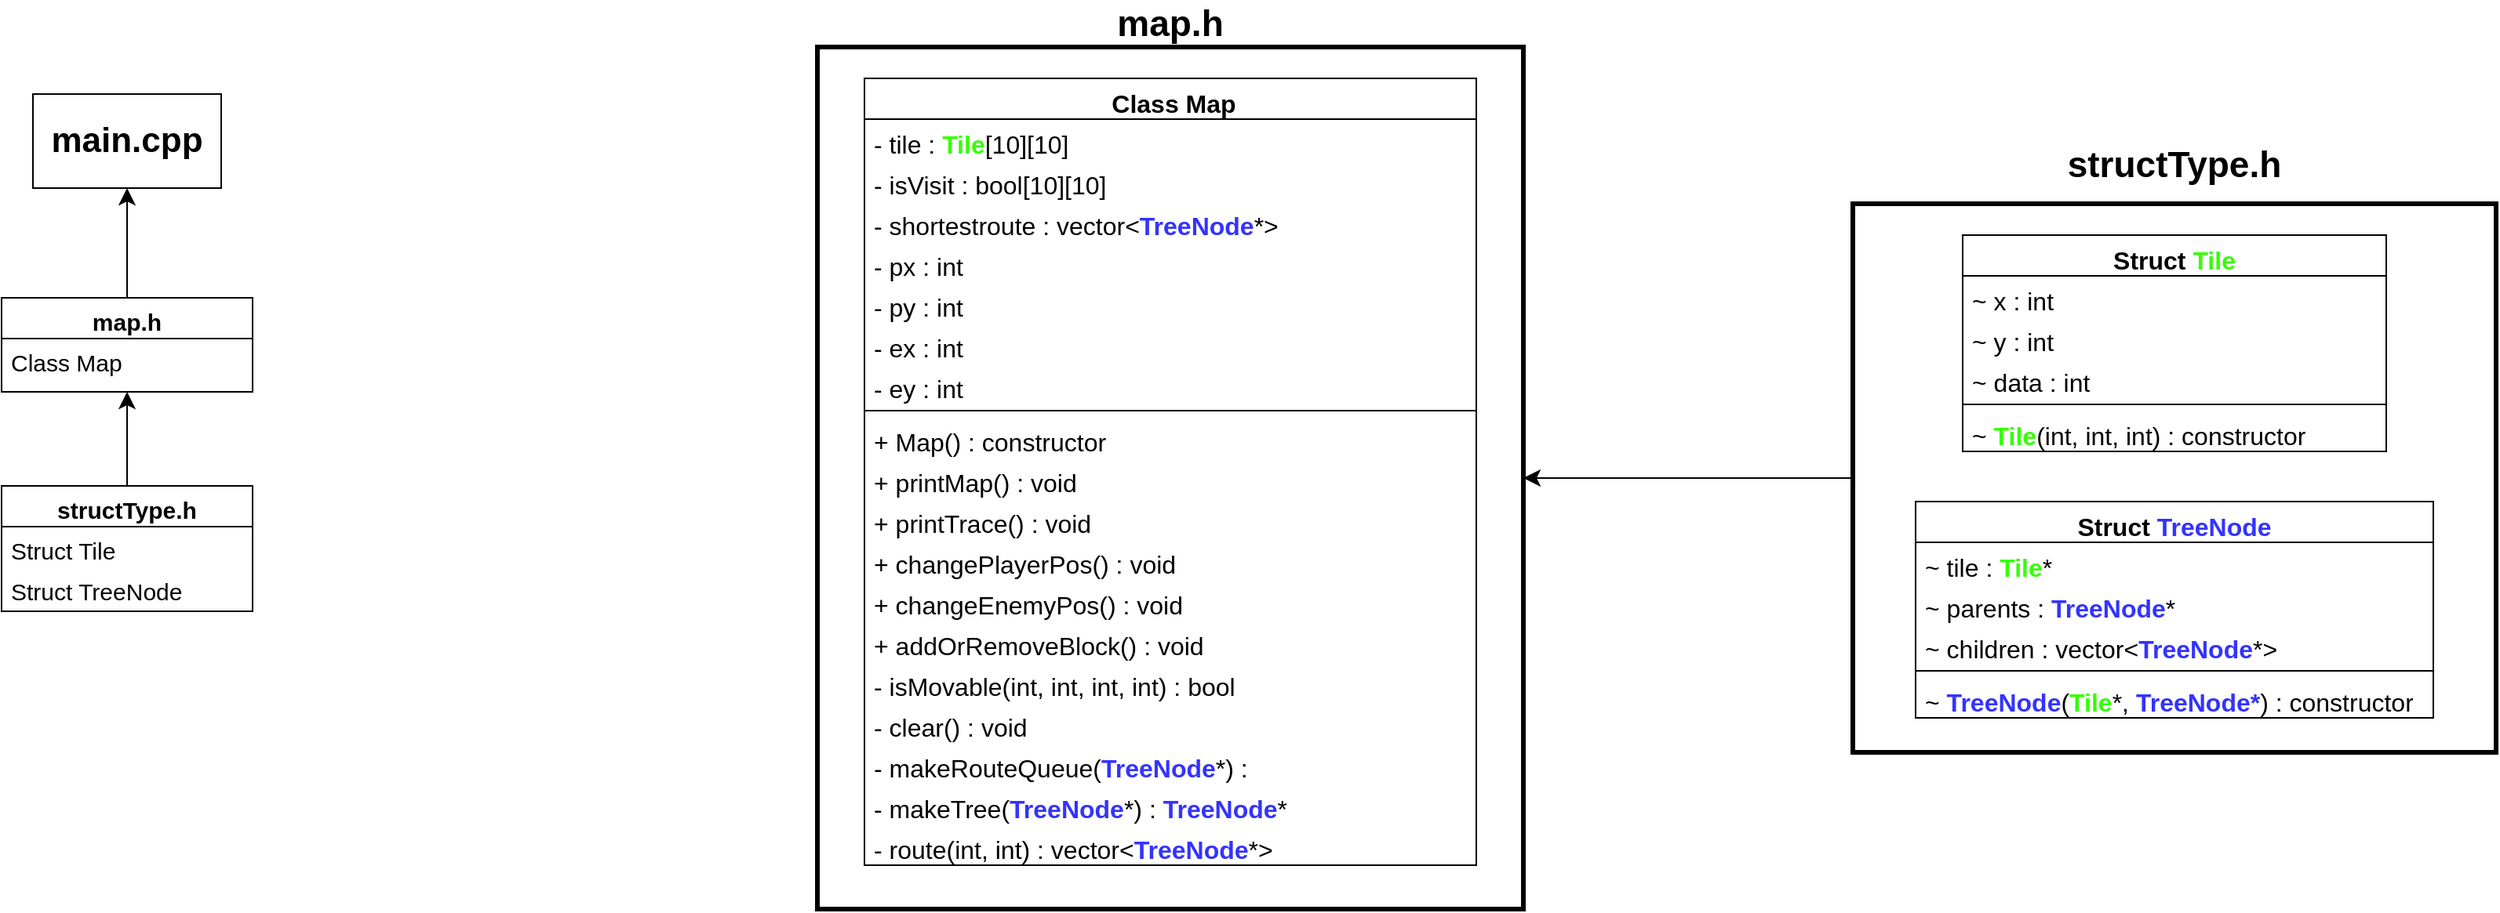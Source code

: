 <mxfile version="21.1.5" type="device">
  <diagram id="C5RBs43oDa-KdzZeNtuy" name="Page-1">
    <mxGraphModel dx="2261" dy="814" grid="1" gridSize="10" guides="1" tooltips="1" connect="1" arrows="1" fold="1" page="1" pageScale="1" pageWidth="827" pageHeight="1169" math="0" shadow="0">
      <root>
        <mxCell id="WIyWlLk6GJQsqaUBKTNV-0" />
        <mxCell id="WIyWlLk6GJQsqaUBKTNV-1" parent="WIyWlLk6GJQsqaUBKTNV-0" />
        <mxCell id="ToISvIe7AKqkAIcIRwC0-77" value="" style="rounded=0;whiteSpace=wrap;html=1;fontSize=16;fillColor=none;strokeWidth=3;" vertex="1" parent="WIyWlLk6GJQsqaUBKTNV-1">
          <mxGeometry x="540" y="150" width="410" height="350" as="geometry" />
        </mxCell>
        <mxCell id="ToISvIe7AKqkAIcIRwC0-9" style="edgeStyle=none;curved=1;rounded=0;orthogonalLoop=1;jettySize=auto;html=1;exitX=0.5;exitY=0;exitDx=0;exitDy=0;entryX=0.5;entryY=1;entryDx=0;entryDy=0;fontSize=12;startSize=8;endSize=8;" edge="1" parent="WIyWlLk6GJQsqaUBKTNV-1" source="zkfFHV4jXpPFQw0GAbJ--0" target="ToISvIe7AKqkAIcIRwC0-0">
          <mxGeometry relative="1" as="geometry" />
        </mxCell>
        <mxCell id="zkfFHV4jXpPFQw0GAbJ--0" value="map.h" style="swimlane;fontStyle=1;align=center;verticalAlign=top;childLayout=stackLayout;horizontal=1;startSize=26;horizontalStack=0;resizeParent=1;resizeLast=0;collapsible=1;marginBottom=0;rounded=0;shadow=0;strokeWidth=1;fontSize=15;" parent="WIyWlLk6GJQsqaUBKTNV-1" vertex="1">
          <mxGeometry x="-640" y="210" width="160" height="60" as="geometry">
            <mxRectangle x="230" y="140" width="160" height="26" as="alternateBounds" />
          </mxGeometry>
        </mxCell>
        <mxCell id="zkfFHV4jXpPFQw0GAbJ--1" value="Class Map" style="text;align=left;verticalAlign=top;spacingLeft=4;spacingRight=4;overflow=hidden;rotatable=0;points=[[0,0.5],[1,0.5]];portConstraint=eastwest;fontSize=15;" parent="zkfFHV4jXpPFQw0GAbJ--0" vertex="1">
          <mxGeometry y="26" width="160" height="26" as="geometry" />
        </mxCell>
        <mxCell id="ToISvIe7AKqkAIcIRwC0-0" value="main.cpp" style="rounded=0;whiteSpace=wrap;html=1;fontSize=22;fontStyle=1" vertex="1" parent="WIyWlLk6GJQsqaUBKTNV-1">
          <mxGeometry x="-620" y="80" width="120" height="60" as="geometry" />
        </mxCell>
        <mxCell id="ToISvIe7AKqkAIcIRwC0-10" style="edgeStyle=none;curved=1;rounded=0;orthogonalLoop=1;jettySize=auto;html=1;exitX=0.5;exitY=0;exitDx=0;exitDy=0;entryX=0.5;entryY=1;entryDx=0;entryDy=0;fontSize=12;startSize=8;endSize=8;" edge="1" parent="WIyWlLk6GJQsqaUBKTNV-1" source="ToISvIe7AKqkAIcIRwC0-4" target="zkfFHV4jXpPFQw0GAbJ--0">
          <mxGeometry relative="1" as="geometry" />
        </mxCell>
        <mxCell id="ToISvIe7AKqkAIcIRwC0-4" value="structType.h" style="swimlane;fontStyle=1;align=center;verticalAlign=top;childLayout=stackLayout;horizontal=1;startSize=26;horizontalStack=0;resizeParent=1;resizeLast=0;collapsible=1;marginBottom=0;rounded=0;shadow=0;strokeWidth=1;fontSize=15;" vertex="1" parent="WIyWlLk6GJQsqaUBKTNV-1">
          <mxGeometry x="-640" y="330" width="160" height="80" as="geometry">
            <mxRectangle x="230" y="140" width="160" height="26" as="alternateBounds" />
          </mxGeometry>
        </mxCell>
        <mxCell id="ToISvIe7AKqkAIcIRwC0-6" value="Struct Tile" style="text;align=left;verticalAlign=top;spacingLeft=4;spacingRight=4;overflow=hidden;rotatable=0;points=[[0,0.5],[1,0.5]];portConstraint=eastwest;fontSize=15;" vertex="1" parent="ToISvIe7AKqkAIcIRwC0-4">
          <mxGeometry y="26" width="160" height="26" as="geometry" />
        </mxCell>
        <mxCell id="ToISvIe7AKqkAIcIRwC0-5" value="Struct TreeNode" style="text;align=left;verticalAlign=top;spacingLeft=4;spacingRight=4;overflow=hidden;rotatable=0;points=[[0,0.5],[1,0.5]];portConstraint=eastwest;fontSize=15;" vertex="1" parent="ToISvIe7AKqkAIcIRwC0-4">
          <mxGeometry y="52" width="160" height="26" as="geometry" />
        </mxCell>
        <mxCell id="ToISvIe7AKqkAIcIRwC0-23" value="&amp;nbsp;Class Map" style="swimlane;fontStyle=1;align=center;verticalAlign=top;childLayout=stackLayout;horizontal=1;startSize=26;horizontalStack=0;resizeParent=1;resizeParentMax=0;resizeLast=0;collapsible=1;marginBottom=0;whiteSpace=wrap;html=1;fontSize=16;" vertex="1" parent="WIyWlLk6GJQsqaUBKTNV-1">
          <mxGeometry x="-90" y="70" width="390" height="502" as="geometry" />
        </mxCell>
        <mxCell id="ToISvIe7AKqkAIcIRwC0-24" value="- tile : &lt;font color=&quot;#33ff00&quot;&gt;&lt;b&gt;Tile&lt;/b&gt;&lt;/font&gt;[10][10]" style="text;strokeColor=none;fillColor=none;align=left;verticalAlign=top;spacingLeft=4;spacingRight=4;overflow=hidden;rotatable=0;points=[[0,0.5],[1,0.5]];portConstraint=eastwest;whiteSpace=wrap;html=1;fontSize=16;" vertex="1" parent="ToISvIe7AKqkAIcIRwC0-23">
          <mxGeometry y="26" width="390" height="26" as="geometry" />
        </mxCell>
        <mxCell id="ToISvIe7AKqkAIcIRwC0-27" value="- isVisit : bool[10][10]" style="text;strokeColor=none;fillColor=none;align=left;verticalAlign=top;spacingLeft=4;spacingRight=4;overflow=hidden;rotatable=0;points=[[0,0.5],[1,0.5]];portConstraint=eastwest;whiteSpace=wrap;html=1;fontSize=16;" vertex="1" parent="ToISvIe7AKqkAIcIRwC0-23">
          <mxGeometry y="52" width="390" height="26" as="geometry" />
        </mxCell>
        <mxCell id="ToISvIe7AKqkAIcIRwC0-28" value="- shortestroute :&amp;nbsp;vector&amp;lt;&lt;font color=&quot;#3333ff&quot;&gt;&lt;b&gt;TreeNode&lt;/b&gt;&lt;/font&gt;*&amp;gt;" style="text;strokeColor=none;fillColor=none;align=left;verticalAlign=top;spacingLeft=4;spacingRight=4;overflow=hidden;rotatable=0;points=[[0,0.5],[1,0.5]];portConstraint=eastwest;whiteSpace=wrap;html=1;fontSize=16;" vertex="1" parent="ToISvIe7AKqkAIcIRwC0-23">
          <mxGeometry y="78" width="390" height="26" as="geometry" />
        </mxCell>
        <mxCell id="ToISvIe7AKqkAIcIRwC0-29" value="- px : int" style="text;strokeColor=none;fillColor=none;align=left;verticalAlign=top;spacingLeft=4;spacingRight=4;overflow=hidden;rotatable=0;points=[[0,0.5],[1,0.5]];portConstraint=eastwest;whiteSpace=wrap;html=1;fontSize=16;" vertex="1" parent="ToISvIe7AKqkAIcIRwC0-23">
          <mxGeometry y="104" width="390" height="26" as="geometry" />
        </mxCell>
        <mxCell id="ToISvIe7AKqkAIcIRwC0-30" value="- py : int" style="text;strokeColor=none;fillColor=none;align=left;verticalAlign=top;spacingLeft=4;spacingRight=4;overflow=hidden;rotatable=0;points=[[0,0.5],[1,0.5]];portConstraint=eastwest;whiteSpace=wrap;html=1;fontSize=16;" vertex="1" parent="ToISvIe7AKqkAIcIRwC0-23">
          <mxGeometry y="130" width="390" height="26" as="geometry" />
        </mxCell>
        <mxCell id="ToISvIe7AKqkAIcIRwC0-31" value="- ex : int" style="text;strokeColor=none;fillColor=none;align=left;verticalAlign=top;spacingLeft=4;spacingRight=4;overflow=hidden;rotatable=0;points=[[0,0.5],[1,0.5]];portConstraint=eastwest;whiteSpace=wrap;html=1;fontSize=16;" vertex="1" parent="ToISvIe7AKqkAIcIRwC0-23">
          <mxGeometry y="156" width="390" height="26" as="geometry" />
        </mxCell>
        <mxCell id="ToISvIe7AKqkAIcIRwC0-32" value="- ey : int" style="text;strokeColor=none;fillColor=none;align=left;verticalAlign=top;spacingLeft=4;spacingRight=4;overflow=hidden;rotatable=0;points=[[0,0.5],[1,0.5]];portConstraint=eastwest;whiteSpace=wrap;html=1;fontSize=16;" vertex="1" parent="ToISvIe7AKqkAIcIRwC0-23">
          <mxGeometry y="182" width="390" height="26" as="geometry" />
        </mxCell>
        <mxCell id="ToISvIe7AKqkAIcIRwC0-25" value="" style="line;strokeWidth=1;fillColor=none;align=left;verticalAlign=middle;spacingTop=-1;spacingLeft=3;spacingRight=3;rotatable=0;labelPosition=right;points=[];portConstraint=eastwest;strokeColor=inherit;fontSize=16;" vertex="1" parent="ToISvIe7AKqkAIcIRwC0-23">
          <mxGeometry y="208" width="390" height="8" as="geometry" />
        </mxCell>
        <mxCell id="ToISvIe7AKqkAIcIRwC0-26" value="+ Map() : constructor" style="text;strokeColor=none;fillColor=none;align=left;verticalAlign=top;spacingLeft=4;spacingRight=4;overflow=hidden;rotatable=0;points=[[0,0.5],[1,0.5]];portConstraint=eastwest;whiteSpace=wrap;html=1;fontSize=16;" vertex="1" parent="ToISvIe7AKqkAIcIRwC0-23">
          <mxGeometry y="216" width="390" height="26" as="geometry" />
        </mxCell>
        <mxCell id="ToISvIe7AKqkAIcIRwC0-33" value="+ printMap() : void" style="text;strokeColor=none;fillColor=none;align=left;verticalAlign=top;spacingLeft=4;spacingRight=4;overflow=hidden;rotatable=0;points=[[0,0.5],[1,0.5]];portConstraint=eastwest;whiteSpace=wrap;html=1;fontSize=16;" vertex="1" parent="ToISvIe7AKqkAIcIRwC0-23">
          <mxGeometry y="242" width="390" height="26" as="geometry" />
        </mxCell>
        <mxCell id="ToISvIe7AKqkAIcIRwC0-34" value="+ printTrace() : void" style="text;strokeColor=none;fillColor=none;align=left;verticalAlign=top;spacingLeft=4;spacingRight=4;overflow=hidden;rotatable=0;points=[[0,0.5],[1,0.5]];portConstraint=eastwest;whiteSpace=wrap;html=1;fontSize=16;" vertex="1" parent="ToISvIe7AKqkAIcIRwC0-23">
          <mxGeometry y="268" width="390" height="26" as="geometry" />
        </mxCell>
        <mxCell id="ToISvIe7AKqkAIcIRwC0-35" value="+ changePlayerPos() : void" style="text;strokeColor=none;fillColor=none;align=left;verticalAlign=top;spacingLeft=4;spacingRight=4;overflow=hidden;rotatable=0;points=[[0,0.5],[1,0.5]];portConstraint=eastwest;whiteSpace=wrap;html=1;fontSize=16;" vertex="1" parent="ToISvIe7AKqkAIcIRwC0-23">
          <mxGeometry y="294" width="390" height="26" as="geometry" />
        </mxCell>
        <mxCell id="ToISvIe7AKqkAIcIRwC0-36" value="+ changeEnemyPos() : void" style="text;strokeColor=none;fillColor=none;align=left;verticalAlign=top;spacingLeft=4;spacingRight=4;overflow=hidden;rotatable=0;points=[[0,0.5],[1,0.5]];portConstraint=eastwest;whiteSpace=wrap;html=1;fontSize=16;" vertex="1" parent="ToISvIe7AKqkAIcIRwC0-23">
          <mxGeometry y="320" width="390" height="26" as="geometry" />
        </mxCell>
        <mxCell id="ToISvIe7AKqkAIcIRwC0-37" value="+ addOrRemoveBlock() : void" style="text;strokeColor=none;fillColor=none;align=left;verticalAlign=top;spacingLeft=4;spacingRight=4;overflow=hidden;rotatable=0;points=[[0,0.5],[1,0.5]];portConstraint=eastwest;whiteSpace=wrap;html=1;fontSize=16;" vertex="1" parent="ToISvIe7AKqkAIcIRwC0-23">
          <mxGeometry y="346" width="390" height="26" as="geometry" />
        </mxCell>
        <mxCell id="ToISvIe7AKqkAIcIRwC0-38" value="- isMovable(int, int, int, int) : bool" style="text;strokeColor=none;fillColor=none;align=left;verticalAlign=top;spacingLeft=4;spacingRight=4;overflow=hidden;rotatable=0;points=[[0,0.5],[1,0.5]];portConstraint=eastwest;whiteSpace=wrap;html=1;fontSize=16;" vertex="1" parent="ToISvIe7AKqkAIcIRwC0-23">
          <mxGeometry y="372" width="390" height="26" as="geometry" />
        </mxCell>
        <mxCell id="ToISvIe7AKqkAIcIRwC0-39" value="- clear() : void" style="text;strokeColor=none;fillColor=none;align=left;verticalAlign=top;spacingLeft=4;spacingRight=4;overflow=hidden;rotatable=0;points=[[0,0.5],[1,0.5]];portConstraint=eastwest;whiteSpace=wrap;html=1;fontSize=16;" vertex="1" parent="ToISvIe7AKqkAIcIRwC0-23">
          <mxGeometry y="398" width="390" height="26" as="geometry" />
        </mxCell>
        <mxCell id="ToISvIe7AKqkAIcIRwC0-40" value="- makeRouteQueue(&lt;b&gt;&lt;font color=&quot;#3333ff&quot;&gt;TreeNode&lt;/font&gt;&lt;/b&gt;*) : vector&amp;lt;TreeNode*&amp;gt;" style="text;strokeColor=none;fillColor=none;align=left;verticalAlign=top;spacingLeft=4;spacingRight=4;overflow=hidden;rotatable=0;points=[[0,0.5],[1,0.5]];portConstraint=eastwest;whiteSpace=wrap;html=1;fontSize=16;" vertex="1" parent="ToISvIe7AKqkAIcIRwC0-23">
          <mxGeometry y="424" width="390" height="26" as="geometry" />
        </mxCell>
        <mxCell id="ToISvIe7AKqkAIcIRwC0-41" value="- makeTree(&lt;b&gt;&lt;font color=&quot;#3333ff&quot;&gt;TreeNode&lt;/font&gt;&lt;/b&gt;*) : &lt;b&gt;&lt;font color=&quot;#3333ff&quot;&gt;TreeNode&lt;/font&gt;&lt;/b&gt;*" style="text;strokeColor=none;fillColor=none;align=left;verticalAlign=top;spacingLeft=4;spacingRight=4;overflow=hidden;rotatable=0;points=[[0,0.5],[1,0.5]];portConstraint=eastwest;whiteSpace=wrap;html=1;fontSize=16;" vertex="1" parent="ToISvIe7AKqkAIcIRwC0-23">
          <mxGeometry y="450" width="390" height="26" as="geometry" />
        </mxCell>
        <mxCell id="ToISvIe7AKqkAIcIRwC0-42" value="- route(int, int) :&amp;nbsp;vector&amp;lt;&lt;b&gt;&lt;font color=&quot;#3333ff&quot;&gt;TreeNode&lt;/font&gt;&lt;/b&gt;*&amp;gt;" style="text;strokeColor=none;fillColor=none;align=left;verticalAlign=top;spacingLeft=4;spacingRight=4;overflow=hidden;rotatable=0;points=[[0,0.5],[1,0.5]];portConstraint=eastwest;whiteSpace=wrap;html=1;fontSize=16;" vertex="1" parent="ToISvIe7AKqkAIcIRwC0-23">
          <mxGeometry y="476" width="390" height="26" as="geometry" />
        </mxCell>
        <mxCell id="ToISvIe7AKqkAIcIRwC0-48" value="Struct &lt;font color=&quot;#33ff00&quot;&gt;Tile&lt;/font&gt;" style="swimlane;fontStyle=1;align=center;verticalAlign=top;childLayout=stackLayout;horizontal=1;startSize=26;horizontalStack=0;resizeParent=1;resizeParentMax=0;resizeLast=0;collapsible=1;marginBottom=0;whiteSpace=wrap;html=1;fontSize=16;" vertex="1" parent="WIyWlLk6GJQsqaUBKTNV-1">
          <mxGeometry x="610" y="170" width="270" height="138" as="geometry" />
        </mxCell>
        <mxCell id="ToISvIe7AKqkAIcIRwC0-49" value="~ x : int" style="text;strokeColor=none;fillColor=none;align=left;verticalAlign=top;spacingLeft=4;spacingRight=4;overflow=hidden;rotatable=0;points=[[0,0.5],[1,0.5]];portConstraint=eastwest;whiteSpace=wrap;html=1;fontSize=16;" vertex="1" parent="ToISvIe7AKqkAIcIRwC0-48">
          <mxGeometry y="26" width="270" height="26" as="geometry" />
        </mxCell>
        <mxCell id="ToISvIe7AKqkAIcIRwC0-50" value="~ y : int" style="text;strokeColor=none;fillColor=none;align=left;verticalAlign=top;spacingLeft=4;spacingRight=4;overflow=hidden;rotatable=0;points=[[0,0.5],[1,0.5]];portConstraint=eastwest;whiteSpace=wrap;html=1;fontSize=16;" vertex="1" parent="ToISvIe7AKqkAIcIRwC0-48">
          <mxGeometry y="52" width="270" height="26" as="geometry" />
        </mxCell>
        <mxCell id="ToISvIe7AKqkAIcIRwC0-68" value="~ data : int" style="text;strokeColor=none;fillColor=none;align=left;verticalAlign=top;spacingLeft=4;spacingRight=4;overflow=hidden;rotatable=0;points=[[0,0.5],[1,0.5]];portConstraint=eastwest;whiteSpace=wrap;html=1;fontSize=16;" vertex="1" parent="ToISvIe7AKqkAIcIRwC0-48">
          <mxGeometry y="78" width="270" height="26" as="geometry" />
        </mxCell>
        <mxCell id="ToISvIe7AKqkAIcIRwC0-56" value="" style="line;strokeWidth=1;fillColor=none;align=left;verticalAlign=middle;spacingTop=-1;spacingLeft=3;spacingRight=3;rotatable=0;labelPosition=right;points=[];portConstraint=eastwest;strokeColor=inherit;fontSize=16;" vertex="1" parent="ToISvIe7AKqkAIcIRwC0-48">
          <mxGeometry y="104" width="270" height="8" as="geometry" />
        </mxCell>
        <mxCell id="ToISvIe7AKqkAIcIRwC0-67" value="~ &lt;font color=&quot;#33ff00&quot;&gt;&lt;b&gt;Tile&lt;/b&gt;&lt;/font&gt;(int, int, int) : constructor" style="text;strokeColor=none;fillColor=none;align=left;verticalAlign=top;spacingLeft=4;spacingRight=4;overflow=hidden;rotatable=0;points=[[0,0.5],[1,0.5]];portConstraint=eastwest;whiteSpace=wrap;html=1;fontSize=16;" vertex="1" parent="ToISvIe7AKqkAIcIRwC0-48">
          <mxGeometry y="112" width="270" height="26" as="geometry" />
        </mxCell>
        <mxCell id="ToISvIe7AKqkAIcIRwC0-69" value="Struct &lt;font color=&quot;#3333ff&quot;&gt;TreeNode&lt;/font&gt;" style="swimlane;fontStyle=1;align=center;verticalAlign=top;childLayout=stackLayout;horizontal=1;startSize=26;horizontalStack=0;resizeParent=1;resizeParentMax=0;resizeLast=0;collapsible=1;marginBottom=0;whiteSpace=wrap;html=1;fontSize=16;" vertex="1" parent="WIyWlLk6GJQsqaUBKTNV-1">
          <mxGeometry x="580" y="340" width="330" height="138" as="geometry" />
        </mxCell>
        <mxCell id="ToISvIe7AKqkAIcIRwC0-70" value="~ tile : &lt;font color=&quot;#33ff00&quot;&gt;&lt;b&gt;Tile&lt;/b&gt;&lt;/font&gt;*" style="text;strokeColor=none;fillColor=none;align=left;verticalAlign=top;spacingLeft=4;spacingRight=4;overflow=hidden;rotatable=0;points=[[0,0.5],[1,0.5]];portConstraint=eastwest;whiteSpace=wrap;html=1;fontSize=16;" vertex="1" parent="ToISvIe7AKqkAIcIRwC0-69">
          <mxGeometry y="26" width="330" height="26" as="geometry" />
        </mxCell>
        <mxCell id="ToISvIe7AKqkAIcIRwC0-71" value="~ parents : &lt;b&gt;&lt;font color=&quot;#3333ff&quot;&gt;TreeNode&lt;/font&gt;&lt;/b&gt;*" style="text;strokeColor=none;fillColor=none;align=left;verticalAlign=top;spacingLeft=4;spacingRight=4;overflow=hidden;rotatable=0;points=[[0,0.5],[1,0.5]];portConstraint=eastwest;whiteSpace=wrap;html=1;fontSize=16;" vertex="1" parent="ToISvIe7AKqkAIcIRwC0-69">
          <mxGeometry y="52" width="330" height="26" as="geometry" />
        </mxCell>
        <mxCell id="ToISvIe7AKqkAIcIRwC0-72" value="~ children : vector&amp;lt;&lt;b&gt;&lt;font color=&quot;#3333ff&quot;&gt;TreeNode&lt;/font&gt;&lt;/b&gt;*&amp;gt;" style="text;strokeColor=none;fillColor=none;align=left;verticalAlign=top;spacingLeft=4;spacingRight=4;overflow=hidden;rotatable=0;points=[[0,0.5],[1,0.5]];portConstraint=eastwest;whiteSpace=wrap;html=1;fontSize=16;" vertex="1" parent="ToISvIe7AKqkAIcIRwC0-69">
          <mxGeometry y="78" width="330" height="26" as="geometry" />
        </mxCell>
        <mxCell id="ToISvIe7AKqkAIcIRwC0-73" value="" style="line;strokeWidth=1;fillColor=none;align=left;verticalAlign=middle;spacingTop=-1;spacingLeft=3;spacingRight=3;rotatable=0;labelPosition=right;points=[];portConstraint=eastwest;strokeColor=inherit;fontSize=16;" vertex="1" parent="ToISvIe7AKqkAIcIRwC0-69">
          <mxGeometry y="104" width="330" height="8" as="geometry" />
        </mxCell>
        <mxCell id="ToISvIe7AKqkAIcIRwC0-74" value="~&amp;nbsp;&lt;font color=&quot;#3333ff&quot;&gt;&lt;b&gt;TreeNode&lt;/b&gt;&lt;/font&gt;(&lt;b&gt;&lt;font color=&quot;#33ff00&quot;&gt;Tile&lt;/font&gt;&lt;/b&gt;*, &lt;b&gt;&lt;font color=&quot;#3333ff&quot;&gt;TreeNode*&lt;/font&gt;&lt;/b&gt;) : constructor" style="text;strokeColor=none;fillColor=none;align=left;verticalAlign=top;spacingLeft=4;spacingRight=4;overflow=hidden;rotatable=0;points=[[0,0.5],[1,0.5]];portConstraint=eastwest;whiteSpace=wrap;html=1;fontSize=16;" vertex="1" parent="ToISvIe7AKqkAIcIRwC0-69">
          <mxGeometry y="112" width="330" height="26" as="geometry" />
        </mxCell>
        <mxCell id="ToISvIe7AKqkAIcIRwC0-75" value="" style="rounded=0;whiteSpace=wrap;html=1;fontSize=16;fillColor=none;strokeWidth=3;" vertex="1" parent="WIyWlLk6GJQsqaUBKTNV-1">
          <mxGeometry x="-120" y="50" width="450" height="550" as="geometry" />
        </mxCell>
        <mxCell id="ToISvIe7AKqkAIcIRwC0-76" value="map.h" style="text;html=1;strokeColor=none;fillColor=none;align=center;verticalAlign=middle;whiteSpace=wrap;rounded=0;fontSize=23;fontStyle=1" vertex="1" parent="WIyWlLk6GJQsqaUBKTNV-1">
          <mxGeometry x="75" y="20" width="60" height="30" as="geometry" />
        </mxCell>
        <mxCell id="ToISvIe7AKqkAIcIRwC0-78" value="structType.h" style="text;html=1;strokeColor=none;fillColor=none;align=center;verticalAlign=middle;whiteSpace=wrap;rounded=0;fontSize=23;fontStyle=1" vertex="1" parent="WIyWlLk6GJQsqaUBKTNV-1">
          <mxGeometry x="715" y="110" width="60" height="30" as="geometry" />
        </mxCell>
        <mxCell id="ToISvIe7AKqkAIcIRwC0-79" style="edgeStyle=none;curved=1;rounded=0;orthogonalLoop=1;jettySize=auto;html=1;exitX=0;exitY=0.5;exitDx=0;exitDy=0;entryX=1;entryY=0.5;entryDx=0;entryDy=0;fontSize=12;startSize=8;endSize=8;" edge="1" parent="WIyWlLk6GJQsqaUBKTNV-1" source="ToISvIe7AKqkAIcIRwC0-77" target="ToISvIe7AKqkAIcIRwC0-75">
          <mxGeometry relative="1" as="geometry">
            <mxPoint x="490" y="305" as="sourcePoint" />
            <mxPoint x="490" y="245" as="targetPoint" />
          </mxGeometry>
        </mxCell>
      </root>
    </mxGraphModel>
  </diagram>
</mxfile>
